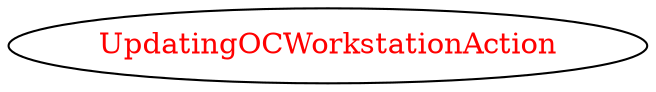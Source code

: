 digraph dependencyGraph {
 concentrate=true;
 ranksep="2.0";
 rankdir="LR"; 
 splines="ortho";
"UpdatingOCWorkstationAction" [fontcolor="red"];
}